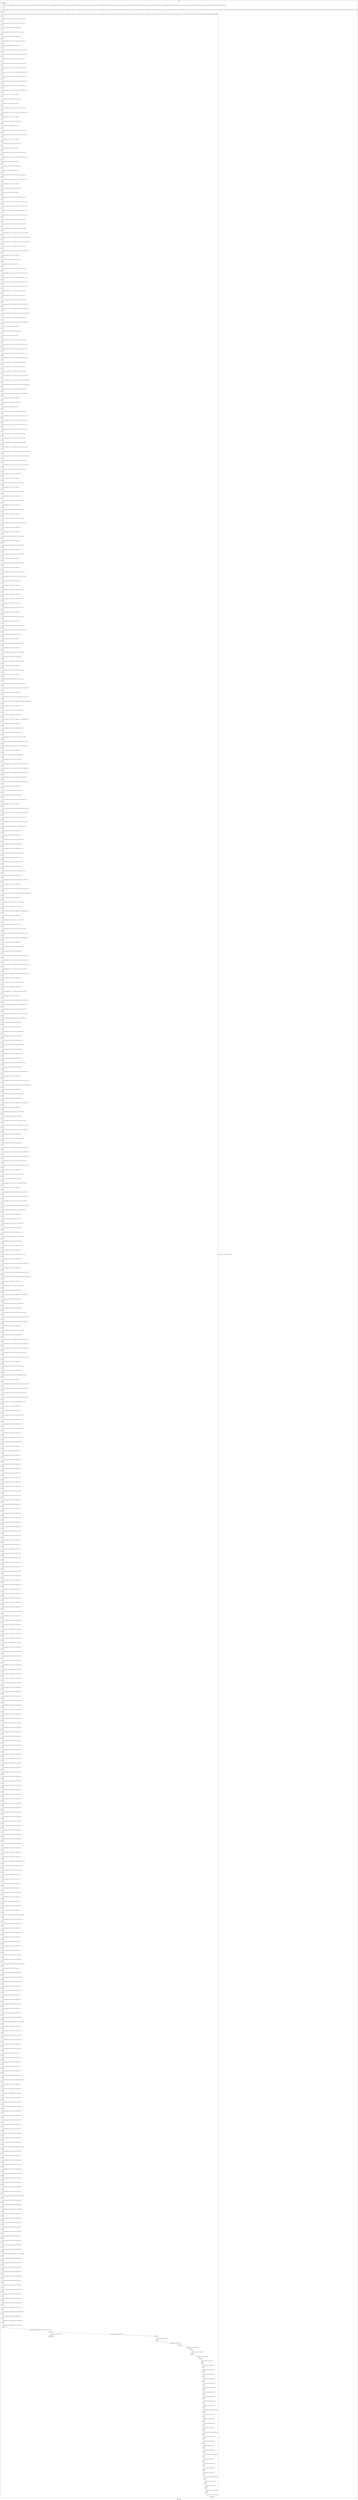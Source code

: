 digraph G {
label="Btor2XCFA";
subgraph cluster_0 {
label="main";
main_init[];
l1[];
l3[];
l4[];
l5[];
l6[];
l7[];
l8[];
l9[];
l10[];
l11[];
l12[];
l13[];
l14[];
l15[];
l16[];
l17[];
l18[];
l19[];
l20[];
l21[];
l22[];
l23[];
l24[];
l25[];
l26[];
l27[];
l28[];
l29[];
l30[];
l31[];
l32[];
l33[];
l34[];
l35[];
l36[];
l37[];
l38[];
l39[];
l40[];
l41[];
l42[];
l43[];
l44[];
l45[];
l46[];
l47[];
l48[];
l49[];
l50[];
l51[];
l52[];
l53[];
l54[];
l55[];
l56[];
l57[];
l58[];
l59[];
l60[];
l61[];
l62[];
l63[];
l64[];
l65[];
l66[];
l67[];
l68[];
l69[];
l70[];
l71[];
l72[];
l73[];
l74[];
l75[];
l76[];
l77[];
l78[];
l79[];
l80[];
l81[];
l82[];
l83[];
l84[];
l85[];
l86[];
l87[];
l88[];
l89[];
l90[];
l91[];
l92[];
l93[];
l94[];
l95[];
l96[];
l97[];
l98[];
l99[];
l100[];
l101[];
l102[];
l103[];
l104[];
l105[];
l106[];
l107[];
l108[];
l109[];
l110[];
l111[];
l112[];
l113[];
l114[];
l115[];
l116[];
l117[];
l118[];
l119[];
l120[];
l121[];
l122[];
l123[];
l124[];
l125[];
l126[];
l127[];
l128[];
l129[];
l130[];
l131[];
l132[];
l133[];
l134[];
l135[];
l136[];
l137[];
l138[];
l139[];
l140[];
l141[];
l142[];
l143[];
l144[];
l145[];
l146[];
l147[];
l148[];
l149[];
l150[];
l151[];
l152[];
l153[];
l154[];
l155[];
l156[];
l157[];
l158[];
l159[];
l160[];
l161[];
l162[];
l163[];
l164[];
l165[];
l166[];
l167[];
l168[];
l169[];
l170[];
l171[];
l172[];
l173[];
l174[];
l175[];
l176[];
l177[];
l178[];
l179[];
l180[];
l181[];
l182[];
l183[];
l184[];
l185[];
l186[];
l187[];
l188[];
l189[];
l190[];
l191[];
l192[];
l193[];
l194[];
l195[];
l196[];
l197[];
l198[];
l199[];
l200[];
l201[];
l202[];
l203[];
l204[];
l205[];
l206[];
l207[];
l208[];
l209[];
l210[];
l211[];
l212[];
l213[];
l214[];
l215[];
l216[];
l217[];
l218[];
l219[];
l220[];
l221[];
l222[];
l223[];
l224[];
l225[];
l226[];
l227[];
l228[];
l229[];
l230[];
l231[];
l232[];
l233[];
l234[];
l235[];
l236[];
l237[];
l238[];
l239[];
l240[];
l241[];
l242[];
l243[];
l244[];
l245[];
l246[];
l247[];
l248[];
l249[];
l250[];
l251[];
l252[];
l253[];
l254[];
l255[];
l256[];
l257[];
l258[];
l259[];
l260[];
l261[];
l262[];
l263[];
l264[];
l265[];
l266[];
l267[];
l268[];
l269[];
l270[];
l271[];
l272[];
l273[];
l274[];
l275[];
l276[];
l277[];
l278[];
l279[];
l280[];
l281[];
l282[];
l283[];
l284[];
l285[];
l286[];
l287[];
l288[];
l289[];
l290[];
l291[];
l292[];
l293[];
l294[];
l295[];
l296[];
l297[];
l298[];
l299[];
l300[];
l301[];
l302[];
l303[];
l304[];
l305[];
l306[];
l307[];
l308[];
l309[];
l310[];
l311[];
l312[];
l313[];
l314[];
l315[];
l316[];
l317[];
l318[];
l319[];
l320[];
l321[];
l322[];
l323[];
l324[];
l325[];
l326[];
l327[];
l328[];
l329[];
l330[];
l331[];
l332[];
l333[];
l334[];
l335[];
l336[];
l337[];
l338[];
l339[];
l340[];
l341[];
l342[];
l343[];
l344[];
l345[];
l346[];
l347[];
l348[];
l349[];
l350[];
l351[];
l352[];
l353[];
l354[];
l355[];
l356[];
l357[];
l358[];
l359[];
l360[];
l361[];
l362[];
l363[];
l364[];
l365[];
l366[];
l367[];
l368[];
l369[];
l370[];
l371[];
l372[];
l373[];
l374[];
l375[];
l376[];
l377[];
l378[];
l379[];
l380[];
l381[];
l382[];
l383[];
l384[];
l385[];
l386[];
l387[];
l388[];
l389[];
l390[];
l391[];
l392[];
l393[];
l394[];
l395[];
l396[];
l397[];
l398[];
l399[];
l400[];
l401[];
l402[];
l403[];
l404[];
l405[];
l406[];
l407[];
l408[];
l409[];
l410[];
l411[];
l412[];
l413[];
l414[];
l415[];
l416[];
l417[];
l418[];
l419[];
l420[];
l421[];
l422[];
l423[];
l424[];
l425[];
l426[];
l427[];
l428[];
l429[];
l430[];
l431[];
l432[];
l433[];
l434[];
l435[];
l436[];
l437[];
l438[];
l439[];
l440[];
l441[];
l442[];
l443[];
l444[];
l445[];
l446[];
l447[];
l448[];
l449[];
l450[];
l451[];
l452[];
l453[];
l454[];
l455[];
l456[];
l457[];
l458[];
l459[];
l460[];
l461[];
l462[];
l463[];
l464[];
l465[];
l466[];
l467[];
l468[];
l469[];
l470[];
l471[];
l472[];
l473[];
l474[];
l475[];
l476[];
l477[];
l478[];
l479[];
l480[];
l481[];
l482[];
l483[];
l484[];
l485[];
l486[];
l487[];
l488[];
l489[];
l490[];
l491[];
l492[];
l493[];
l494[];
l495[];
l496[];
l497[];
l498[];
l499[];
l500[];
l501[];
l502[];
l503[];
l504[];
l505[];
l506[];
l507[];
l508[];
l509[];
l510[];
l511[];
l512[];
l513[];
l514[];
l515[];
l516[];
l517[];
l518[];
l519[];
l520[];
l521[];
l522[];
l523[];
main_error[];
l524[];
l525[];
l526[];
l527[];
l528[];
l529[];
l530[];
l531[];
l532[];
l533[];
l534[];
l535[];
l536[];
l537[];
l538[];
l539[];
l540[];
l541[];
l542[];
l543[];
l544[];
l545[];
l546[];
l547[];
l548[];
l549[];
l550[];
l551[];
l552[];
l553[];
l554[];
l555[];
l556[];
l557[];
l558[];
l559[];
l560[];
main_init -> l1 [label="[(assign const_5 #b00000000),(assign const_38 #b0),(assign const_81 #b00000000000000000000000000000001),(assign const_82 #b00000000000000000000000000000000),(assign const_94 #b00000000),(assign const_96 #b00000001),(assign const_116 #b000000000000000000000000),(assign const_158 #b00000010),(assign const_306 #b00000000000000000000000000000100),(assign const_318 #b00000100),(assign const_320 #b00000000000000000000000000000111),(assign const_425 #b00000000000000000000000000000010),(assign const_469 #b00000000000000000000000000000011)] "];
l3 -> l4 [label="[(havoc input_93),(havoc input_95),(havoc input_100),(havoc input_101),(havoc input_105),(havoc input_106),(havoc input_110),(havoc input_111),(havoc input_115),(havoc input_123),(havoc input_130),(havoc input_137),(havoc input_144),(havoc input_148),(havoc input_149),(havoc input_166),(havoc input_170),(havoc input_171),(havoc input_187),(havoc input_191),(havoc input_192),(havoc input_208),(havoc input_212),(havoc input_213),(havoc input_236),(havoc input_239),(havoc input_255),(havoc input_258),(havoc input_274),(havoc input_277),(havoc input_293),(havoc input_296)] "];
l4 -> l5 [label="[(assign ternary_83 (ite (= state_47 #b1) const_81 const_82))] "];
l5 -> l6 [label="[(assign ternary_84 (ite (= state_57 #b1) const_81 const_82))] "];
l6 -> l7 [label="[(assign binary_85 (bvadd ternary_83 ternary_84))] "];
l7 -> l8 [label="[(assign ternary_86 (ite (= state_67 #b1) const_81 const_82))] "];
l8 -> l9 [label="[(assign binary_87 (bvadd binary_85 ternary_86))] "];
l9 -> l10 [label="[(assign ternary_88 (ite (= state_77 #b1) const_81 const_82))] "];
l10 -> l11 [label="[(assign binary_89 (bvadd binary_87 ternary_88))] "];
l11 -> l12 [label="[(assign comparison_90 (ite (bvule binary_89 const_81) #b1 #b0))] "];
l12 -> l13 [label="[(assign binary_91 (bvand (bvnot state_79) (bvnot comparison_90)))] "];
l13 -> l14 [label="[(assign ternary_97 (ite (= input_95 #b1) const_96 state_6))] "];
l14 -> l15 [label="[(assign ternary_98 (ite (= input_93 #b1) const_94 ternary_97))] "];
l15 -> l16 [label="[(assign ternary_102 (ite (= input_101 #b1) const_96 state_8))] "];
l16 -> l17 [label="[(assign ternary_103 (ite (= input_100 #b1) const_94 ternary_102))] "];
l17 -> l18 [label="[(assign ternary_107 (ite (= input_106 #b1) const_96 state_10))] "];
l18 -> l19 [label="[(assign ternary_108 (ite (= input_105 #b1) const_94 ternary_107))] "];
l19 -> l20 [label="[(assign ternary_112 (ite (= input_111 #b1) const_96 state_12))] "];
l20 -> l21 [label="[(assign ternary_113 (ite (= input_110 #b1) const_94 ternary_112))] "];
l21 -> l22 [label="[(assign binary_117 (++ const_116 state_24))] "];
l22 -> l23 [label="[(assign binary_118 (bvadd const_81 binary_117))] "];
l23 -> l24 [label="[(assign slice_119 (extract binary_118 0 8))] "];
l24 -> l25 [label="[(assign ternary_120 (ite (= input_93 #b1) slice_119 state_14))] "];
l25 -> l26 [label="[(assign ternary_121 (ite (= input_115 #b1) const_94 ternary_120))] "];
l26 -> l27 [label="[(assign binary_124 (++ const_116 state_28))] "];
l27 -> l28 [label="[(assign binary_125 (bvadd const_81 binary_124))] "];
l28 -> l29 [label="[(assign slice_126 (extract binary_125 0 8))] "];
l29 -> l30 [label="[(assign ternary_127 (ite (= input_100 #b1) slice_126 state_16))] "];
l30 -> l31 [label="[(assign ternary_128 (ite (= input_123 #b1) const_94 ternary_127))] "];
l31 -> l32 [label="[(assign binary_131 (++ const_116 state_32))] "];
l32 -> l33 [label="[(assign binary_132 (bvadd const_81 binary_131))] "];
l33 -> l34 [label="[(assign slice_133 (extract binary_132 0 8))] "];
l34 -> l35 [label="[(assign ternary_134 (ite (= input_105 #b1) slice_133 state_18))] "];
l35 -> l36 [label="[(assign ternary_135 (ite (= input_130 #b1) const_94 ternary_134))] "];
l36 -> l37 [label="[(assign binary_138 (++ const_116 state_36))] "];
l37 -> l38 [label="[(assign binary_139 (bvadd const_81 binary_138))] "];
l38 -> l39 [label="[(assign slice_140 (extract binary_139 0 8))] "];
l39 -> l40 [label="[(assign ternary_141 (ite (= input_110 #b1) slice_140 state_20))] "];
l40 -> l41 [label="[(assign ternary_142 (ite (= input_137 #b1) const_94 ternary_141))] "];
l41 -> l42 [label="[(assign binary_145 (++ const_116 state_22))] "];
l42 -> l43 [label="[(assign binary_146 (bvadd const_81 binary_145))] "];
l43 -> l44 [label="[(assign slice_147 (extract binary_146 0 8))] "];
l44 -> l45 [label="[(assign ternary_150 (ite (= input_95 #b1) const_94 state_22))] "];
l45 -> l46 [label="[(assign ternary_151 (ite (= input_149 #b1) slice_147 ternary_150))] "];
l46 -> l47 [label="[(assign ternary_152 (ite (= input_148 #b1) slice_147 ternary_151))] "];
l47 -> l48 [label="[(assign ternary_153 (ite (= input_93 #b1) const_94 ternary_152))] "];
l48 -> l49 [label="[(assign ternary_154 (ite (= input_144 #b1) slice_147 ternary_153))] "];
l49 -> l50 [label="[(assign comparison_156 (ite (= const_94 state_22) #b1 #b0))] "];
l50 -> l51 [label="[(assign comparison_157 (ite (= const_96 state_22) #b1 #b0))] "];
l51 -> l52 [label="[(assign comparison_159 (ite (= const_158 state_22) #b1 #b0))] "];
l52 -> l53 [label="[(assign ternary_160 (ite (= comparison_159 #b1) state_18 state_20))] "];
l53 -> l54 [label="[(assign ternary_161 (ite (= comparison_157 #b1) state_16 ternary_160))] "];
l54 -> l55 [label="[(assign ternary_162 (ite (= comparison_156 #b1) state_14 ternary_161))] "];
l55 -> l56 [label="[(assign ternary_163 (ite (= input_95 #b1) const_94 state_24))] "];
l56 -> l57 [label="[(assign ternary_164 (ite (= input_149 #b1) ternary_162 ternary_163))] "];
l57 -> l58 [label="[(assign binary_167 (++ const_116 state_26))] "];
l58 -> l59 [label="[(assign binary_168 (bvadd const_81 binary_167))] "];
l59 -> l60 [label="[(assign slice_169 (extract binary_168 0 8))] "];
l60 -> l61 [label="[(assign ternary_172 (ite (= input_101 #b1) const_94 state_26))] "];
l61 -> l62 [label="[(assign ternary_173 (ite (= input_171 #b1) slice_169 ternary_172))] "];
l62 -> l63 [label="[(assign ternary_174 (ite (= input_170 #b1) slice_169 ternary_173))] "];
l63 -> l64 [label="[(assign ternary_175 (ite (= input_100 #b1) const_94 ternary_174))] "];
l64 -> l65 [label="[(assign ternary_176 (ite (= input_166 #b1) slice_169 ternary_175))] "];
l65 -> l66 [label="[(assign comparison_178 (ite (= const_94 state_26) #b1 #b0))] "];
l66 -> l67 [label="[(assign comparison_179 (ite (= const_96 state_26) #b1 #b0))] "];
l67 -> l68 [label="[(assign comparison_180 (ite (= const_158 state_26) #b1 #b0))] "];
l68 -> l69 [label="[(assign ternary_181 (ite (= comparison_180 #b1) state_18 state_20))] "];
l69 -> l70 [label="[(assign ternary_182 (ite (= comparison_179 #b1) state_16 ternary_181))] "];
l70 -> l71 [label="[(assign ternary_183 (ite (= comparison_178 #b1) state_14 ternary_182))] "];
l71 -> l72 [label="[(assign ternary_184 (ite (= input_101 #b1) const_94 state_28))] "];
l72 -> l73 [label="[(assign ternary_185 (ite (= input_171 #b1) ternary_183 ternary_184))] "];
l73 -> l74 [label="[(assign binary_188 (++ const_116 state_30))] "];
l74 -> l75 [label="[(assign binary_189 (bvadd const_81 binary_188))] "];
l75 -> l76 [label="[(assign slice_190 (extract binary_189 0 8))] "];
l76 -> l77 [label="[(assign ternary_193 (ite (= input_106 #b1) const_94 state_30))] "];
l77 -> l78 [label="[(assign ternary_194 (ite (= input_192 #b1) slice_190 ternary_193))] "];
l78 -> l79 [label="[(assign ternary_195 (ite (= input_191 #b1) slice_190 ternary_194))] "];
l79 -> l80 [label="[(assign ternary_196 (ite (= input_105 #b1) const_94 ternary_195))] "];
l80 -> l81 [label="[(assign ternary_197 (ite (= input_187 #b1) slice_190 ternary_196))] "];
l81 -> l82 [label="[(assign comparison_199 (ite (= const_94 state_30) #b1 #b0))] "];
l82 -> l83 [label="[(assign comparison_200 (ite (= const_96 state_30) #b1 #b0))] "];
l83 -> l84 [label="[(assign comparison_201 (ite (= const_158 state_30) #b1 #b0))] "];
l84 -> l85 [label="[(assign ternary_202 (ite (= comparison_201 #b1) state_18 state_20))] "];
l85 -> l86 [label="[(assign ternary_203 (ite (= comparison_200 #b1) state_16 ternary_202))] "];
l86 -> l87 [label="[(assign ternary_204 (ite (= comparison_199 #b1) state_14 ternary_203))] "];
l87 -> l88 [label="[(assign ternary_205 (ite (= input_106 #b1) const_94 state_32))] "];
l88 -> l89 [label="[(assign ternary_206 (ite (= input_192 #b1) ternary_204 ternary_205))] "];
l89 -> l90 [label="[(assign binary_209 (++ const_116 state_34))] "];
l90 -> l91 [label="[(assign binary_210 (bvadd const_81 binary_209))] "];
l91 -> l92 [label="[(assign slice_211 (extract binary_210 0 8))] "];
l92 -> l93 [label="[(assign ternary_214 (ite (= input_111 #b1) const_94 state_34))] "];
l93 -> l94 [label="[(assign ternary_215 (ite (= input_213 #b1) slice_211 ternary_214))] "];
l94 -> l95 [label="[(assign ternary_216 (ite (= input_212 #b1) slice_211 ternary_215))] "];
l95 -> l96 [label="[(assign ternary_217 (ite (= input_110 #b1) const_94 ternary_216))] "];
l96 -> l97 [label="[(assign ternary_218 (ite (= input_208 #b1) slice_211 ternary_217))] "];
l97 -> l98 [label="[(assign comparison_220 (ite (= const_94 state_34) #b1 #b0))] "];
l98 -> l99 [label="[(assign comparison_221 (ite (= const_96 state_34) #b1 #b0))] "];
l99 -> l100 [label="[(assign comparison_222 (ite (= const_158 state_34) #b1 #b0))] "];
l100 -> l101 [label="[(assign ternary_223 (ite (= comparison_222 #b1) state_18 state_20))] "];
l101 -> l102 [label="[(assign ternary_224 (ite (= comparison_221 #b1) state_16 ternary_223))] "];
l102 -> l103 [label="[(assign ternary_225 (ite (= comparison_220 #b1) state_14 ternary_224))] "];
l103 -> l104 [label="[(assign ternary_226 (ite (= input_111 #b1) const_94 state_36))] "];
l104 -> l105 [label="[(assign ternary_227 (ite (= input_213 #b1) ternary_225 ternary_226))] "];
l105 -> l106 [label="[(assign binary_229 (bvand (bvnot state_39) (bvnot input_95)))] "];
l106 -> l107 [label="[(assign binary_230 (bvor binary_229 input_115))] "];
l107 -> l108 [label="[(assign binary_232 (bvor state_41 input_95))] "];
l108 -> l109 [label="[(assign binary_233 (bvand binary_232 (bvnot input_93)))] "];
l109 -> l110 [label="[(assign binary_235 (bvor state_43 input_93))] "];
l110 -> l111 [label="[(assign binary_237 (bvand binary_235 (bvnot input_236)))] "];
l111 -> l112 [label="[(assign binary_238 (bvor binary_237 input_144))] "];
l112 -> l113 [label="[(assign binary_240 (bvand binary_238 (bvnot input_239)))] "];
l113 -> l114 [label="[(assign binary_242 (bvor state_45 input_236))] "];
l114 -> l115 [label="[(assign binary_243 (bvand binary_242 (bvnot input_144)))] "];
l115 -> l116 [label="[(assign binary_245 (bvor state_47 input_239))] "];
l116 -> l117 [label="[(assign binary_246 (bvand binary_245 (bvnot input_115)))] "];
l117 -> l118 [label="[(assign binary_248 (bvand (bvnot state_49) (bvnot input_101)))] "];
l118 -> l119 [label="[(assign binary_249 (bvor binary_248 input_123))] "];
l119 -> l120 [label="[(assign binary_251 (bvor state_51 input_101))] "];
l120 -> l121 [label="[(assign binary_252 (bvand binary_251 (bvnot input_100)))] "];
l121 -> l122 [label="[(assign binary_254 (bvor state_53 input_100))] "];
l122 -> l123 [label="[(assign binary_256 (bvand binary_254 (bvnot input_255)))] "];
l123 -> l124 [label="[(assign binary_257 (bvor binary_256 input_166))] "];
l124 -> l125 [label="[(assign binary_259 (bvand binary_257 (bvnot input_258)))] "];
l125 -> l126 [label="[(assign binary_261 (bvor state_55 input_255))] "];
l126 -> l127 [label="[(assign binary_262 (bvand binary_261 (bvnot input_166)))] "];
l127 -> l128 [label="[(assign binary_264 (bvor state_57 input_258))] "];
l128 -> l129 [label="[(assign binary_265 (bvand binary_264 (bvnot input_123)))] "];
l129 -> l130 [label="[(assign binary_267 (bvand (bvnot state_59) (bvnot input_106)))] "];
l130 -> l131 [label="[(assign binary_268 (bvor binary_267 input_130))] "];
l131 -> l132 [label="[(assign binary_270 (bvor state_61 input_106))] "];
l132 -> l133 [label="[(assign binary_271 (bvand binary_270 (bvnot input_105)))] "];
l133 -> l134 [label="[(assign binary_273 (bvor state_63 input_105))] "];
l134 -> l135 [label="[(assign binary_275 (bvand binary_273 (bvnot input_274)))] "];
l135 -> l136 [label="[(assign binary_276 (bvor binary_275 input_187))] "];
l136 -> l137 [label="[(assign binary_278 (bvand binary_276 (bvnot input_277)))] "];
l137 -> l138 [label="[(assign binary_280 (bvor state_65 input_274))] "];
l138 -> l139 [label="[(assign binary_281 (bvand binary_280 (bvnot input_187)))] "];
l139 -> l140 [label="[(assign binary_283 (bvor state_67 input_277))] "];
l140 -> l141 [label="[(assign binary_284 (bvand binary_283 (bvnot input_130)))] "];
l141 -> l142 [label="[(assign binary_286 (bvand (bvnot state_69) (bvnot input_111)))] "];
l142 -> l143 [label="[(assign binary_287 (bvor binary_286 input_137))] "];
l143 -> l144 [label="[(assign binary_289 (bvor state_71 input_111))] "];
l144 -> l145 [label="[(assign binary_290 (bvand binary_289 (bvnot input_110)))] "];
l145 -> l146 [label="[(assign binary_292 (bvor state_73 input_110))] "];
l146 -> l147 [label="[(assign binary_294 (bvand binary_292 (bvnot input_293)))] "];
l147 -> l148 [label="[(assign binary_295 (bvor binary_294 input_208))] "];
l148 -> l149 [label="[(assign binary_297 (bvand binary_295 (bvnot input_296)))] "];
l149 -> l150 [label="[(assign binary_299 (bvor state_75 input_293))] "];
l150 -> l151 [label="[(assign binary_300 (bvand binary_299 (bvnot input_208)))] "];
l151 -> l152 [label="[(assign binary_302 (bvor state_77 input_296))] "];
l152 -> l153 [label="[(assign binary_303 (bvand binary_302 (bvnot input_137)))] "];
l153 -> l154 [label="[(assign binary_305 (bvor (bvnot state_39) (bvnot input_95)))] "];
l154 -> l155 [label="[(assign comparison_307 (ite (bvule const_306 binary_145) #b1 #b0))] "];
l155 -> l156 [label="[(assign binary_308 (++ const_116 ternary_162))] "];
l156 -> l157 [label="[(assign comparison_309 (ite (bvule binary_308 binary_117) #b1 #b0))] "];
l157 -> l158 [label="[(assign binary_310 (bvand (bvnot comparison_307) (bvnot comparison_309)))] "];
l158 -> l159 [label="[(assign binary_311 (bvand state_41 binary_310))] "];
l159 -> l160 [label="[(assign binary_312 (bvor (bvnot input_149) binary_311))] "];
l160 -> l161 [label="[(assign binary_313 (bvand binary_305 binary_312))] "];
l161 -> l162 [label="[(assign binary_314 (bvand (bvnot comparison_307) comparison_309))] "];
l162 -> l163 [label="[(assign binary_315 (bvand state_41 binary_314))] "];
l163 -> l164 [label="[(assign binary_316 (bvor (bvnot input_148) binary_315))] "];
l164 -> l165 [label="[(assign binary_317 (bvand binary_313 binary_316))] "];
l165 -> l166 [label="[(assign comparison_319 (ite (= const_318 state_22) #b1 #b0))] "];
l166 -> l167 [label="[(assign comparison_321 (ite (bvule const_320 binary_117) #b1 #b0))] "];
l167 -> l168 [label="[(assign binary_322 (bvand comparison_319 (bvnot comparison_321)))] "];
l168 -> l169 [label="[(assign binary_323 (bvand state_41 binary_322))] "];
l169 -> l170 [label="[(assign binary_324 (bvor (bvnot input_93) binary_323))] "];
l170 -> l171 [label="[(assign binary_325 (bvand binary_317 binary_324))] "];
l171 -> l172 [label="[(assign ternary_326 (ite (= comparison_159 #b1) state_10 state_12))] "];
l172 -> l173 [label="[(assign ternary_327 (ite (= comparison_157 #b1) state_8 ternary_326))] "];
l173 -> l174 [label="[(assign ternary_328 (ite (= comparison_156 #b1) state_6 ternary_327))] "];
l174 -> l175 [label="[(assign comparison_329 (ite (= const_94 ternary_328) #b1 #b0))] "];
l175 -> l176 [label="[(assign binary_330 (bvand (bvnot comparison_307) comparison_329))] "];
l176 -> l177 [label="[(assign binary_331 (bvand state_43 binary_330))] "];
l177 -> l178 [label="[(assign binary_332 (bvor (bvnot input_236) binary_331))] "];
l178 -> l179 [label="[(assign binary_333 (bvand binary_325 binary_332))] "];
l179 -> l180 [label="[(assign comparison_334 (ite (= const_94 ternary_162) #b1 #b0))] "];
l180 -> l181 [label="[(assign binary_335 (++ const_116 state_14))] "];
l181 -> l182 [label="[(assign comparison_336 (ite (bvule binary_308 binary_335) #b1 #b0))] "];
l182 -> l183 [label="[(assign binary_337 (bvor comparison_334 (bvnot comparison_336)))] "];
l183 -> l184 [label="[(assign comparison_338 (ite (= ternary_162 state_14) #b1 #b0))] "];
l184 -> l185 [label="[(assign comparison_339 (ite (bvule const_82 binary_145) #b1 #b0))] "];
l185 -> l186 [label="[(assign binary_340 (bvand comparison_338 comparison_339))] "];
l186 -> l187 [label="[(assign binary_341 (bvor binary_337 binary_340))] "];
l187 -> l188 [label="[(assign binary_342 (bvand state_45 binary_341))] "];
l188 -> l189 [label="[(assign binary_343 (bvor (bvnot input_144) binary_342))] "];
l189 -> l190 [label="[(assign binary_344 (bvand binary_333 binary_343))] "];
l190 -> l191 [label="[(assign binary_345 (bvand state_43 comparison_319))] "];
l191 -> l192 [label="[(assign binary_346 (bvor (bvnot input_239) binary_345))] "];
l192 -> l193 [label="[(assign binary_347 (bvand binary_344 binary_346))] "];
l193 -> l194 [label="[(assign binary_348 (bvor state_47 (bvnot input_115)))] "];
l194 -> l195 [label="[(assign binary_349 (bvand binary_347 binary_348))] "];
l195 -> l196 [label="[(assign binary_350 (bvor (bvnot state_49) (bvnot input_101)))] "];
l196 -> l197 [label="[(assign binary_351 (bvand binary_349 binary_350))] "];
l197 -> l198 [label="[(assign comparison_352 (ite (bvule const_306 binary_167) #b1 #b0))] "];
l198 -> l199 [label="[(assign binary_353 (++ const_116 ternary_183))] "];
l199 -> l200 [label="[(assign comparison_354 (ite (bvule binary_353 binary_124) #b1 #b0))] "];
l200 -> l201 [label="[(assign binary_355 (bvand (bvnot comparison_352) (bvnot comparison_354)))] "];
l201 -> l202 [label="[(assign binary_356 (bvand state_51 binary_355))] "];
l202 -> l203 [label="[(assign binary_357 (bvor (bvnot input_171) binary_356))] "];
l203 -> l204 [label="[(assign binary_358 (bvand binary_351 binary_357))] "];
l204 -> l205 [label="[(assign binary_359 (bvand (bvnot comparison_352) comparison_354))] "];
l205 -> l206 [label="[(assign binary_360 (bvand state_51 binary_359))] "];
l206 -> l207 [label="[(assign binary_361 (bvor (bvnot input_170) binary_360))] "];
l207 -> l208 [label="[(assign binary_362 (bvand binary_358 binary_361))] "];
l208 -> l209 [label="[(assign comparison_363 (ite (= const_318 state_26) #b1 #b0))] "];
l209 -> l210 [label="[(assign comparison_364 (ite (bvule const_320 binary_124) #b1 #b0))] "];
l210 -> l211 [label="[(assign binary_365 (bvand comparison_363 (bvnot comparison_364)))] "];
l211 -> l212 [label="[(assign binary_366 (bvand state_51 binary_365))] "];
l212 -> l213 [label="[(assign binary_367 (bvor (bvnot input_100) binary_366))] "];
l213 -> l214 [label="[(assign binary_368 (bvand binary_362 binary_367))] "];
l214 -> l215 [label="[(assign ternary_369 (ite (= comparison_180 #b1) state_10 state_12))] "];
l215 -> l216 [label="[(assign ternary_370 (ite (= comparison_179 #b1) state_8 ternary_369))] "];
l216 -> l217 [label="[(assign ternary_371 (ite (= comparison_178 #b1) state_6 ternary_370))] "];
l217 -> l218 [label="[(assign comparison_372 (ite (= const_94 ternary_371) #b1 #b0))] "];
l218 -> l219 [label="[(assign binary_373 (bvand (bvnot comparison_352) comparison_372))] "];
l219 -> l220 [label="[(assign binary_374 (bvand state_53 binary_373))] "];
l220 -> l221 [label="[(assign binary_375 (bvor (bvnot input_255) binary_374))] "];
l221 -> l222 [label="[(assign binary_376 (bvand binary_368 binary_375))] "];
l222 -> l223 [label="[(assign comparison_377 (ite (= const_94 ternary_183) #b1 #b0))] "];
l223 -> l224 [label="[(assign binary_378 (++ const_116 state_16))] "];
l224 -> l225 [label="[(assign comparison_379 (ite (bvule binary_353 binary_378) #b1 #b0))] "];
l225 -> l226 [label="[(assign binary_380 (bvor comparison_377 (bvnot comparison_379)))] "];
l226 -> l227 [label="[(assign comparison_381 (ite (= ternary_183 state_16) #b1 #b0))] "];
l227 -> l228 [label="[(assign comparison_382 (ite (bvule const_81 binary_167) #b1 #b0))] "];
l228 -> l229 [label="[(assign binary_383 (bvand comparison_381 comparison_382))] "];
l229 -> l230 [label="[(assign binary_384 (bvor binary_380 binary_383))] "];
l230 -> l231 [label="[(assign binary_385 (bvand state_55 binary_384))] "];
l231 -> l232 [label="[(assign binary_386 (bvor (bvnot input_166) binary_385))] "];
l232 -> l233 [label="[(assign binary_387 (bvand binary_376 binary_386))] "];
l233 -> l234 [label="[(assign binary_388 (bvand state_53 comparison_363))] "];
l234 -> l235 [label="[(assign binary_389 (bvor (bvnot input_258) binary_388))] "];
l235 -> l236 [label="[(assign binary_390 (bvand binary_387 binary_389))] "];
l236 -> l237 [label="[(assign binary_391 (bvor state_57 (bvnot input_123)))] "];
l237 -> l238 [label="[(assign binary_392 (bvand binary_390 binary_391))] "];
l238 -> l239 [label="[(assign binary_393 (bvor (bvnot state_59) (bvnot input_106)))] "];
l239 -> l240 [label="[(assign binary_394 (bvand binary_392 binary_393))] "];
l240 -> l241 [label="[(assign comparison_395 (ite (bvule const_306 binary_188) #b1 #b0))] "];
l241 -> l242 [label="[(assign binary_396 (++ const_116 ternary_204))] "];
l242 -> l243 [label="[(assign comparison_397 (ite (bvule binary_396 binary_131) #b1 #b0))] "];
l243 -> l244 [label="[(assign binary_398 (bvand (bvnot comparison_395) (bvnot comparison_397)))] "];
l244 -> l245 [label="[(assign binary_399 (bvand state_61 binary_398))] "];
l245 -> l246 [label="[(assign binary_400 (bvor (bvnot input_192) binary_399))] "];
l246 -> l247 [label="[(assign binary_401 (bvand binary_394 binary_400))] "];
l247 -> l248 [label="[(assign binary_402 (bvand (bvnot comparison_395) comparison_397))] "];
l248 -> l249 [label="[(assign binary_403 (bvand state_61 binary_402))] "];
l249 -> l250 [label="[(assign binary_404 (bvor (bvnot input_191) binary_403))] "];
l250 -> l251 [label="[(assign binary_405 (bvand binary_401 binary_404))] "];
l251 -> l252 [label="[(assign comparison_406 (ite (= const_318 state_30) #b1 #b0))] "];
l252 -> l253 [label="[(assign comparison_407 (ite (bvule const_320 binary_131) #b1 #b0))] "];
l253 -> l254 [label="[(assign binary_408 (bvand comparison_406 (bvnot comparison_407)))] "];
l254 -> l255 [label="[(assign binary_409 (bvand state_61 binary_408))] "];
l255 -> l256 [label="[(assign binary_410 (bvor (bvnot input_105) binary_409))] "];
l256 -> l257 [label="[(assign binary_411 (bvand binary_405 binary_410))] "];
l257 -> l258 [label="[(assign ternary_412 (ite (= comparison_201 #b1) state_10 state_12))] "];
l258 -> l259 [label="[(assign ternary_413 (ite (= comparison_200 #b1) state_8 ternary_412))] "];
l259 -> l260 [label="[(assign ternary_414 (ite (= comparison_199 #b1) state_6 ternary_413))] "];
l260 -> l261 [label="[(assign comparison_415 (ite (= const_94 ternary_414) #b1 #b0))] "];
l261 -> l262 [label="[(assign binary_416 (bvand (bvnot comparison_395) comparison_415))] "];
l262 -> l263 [label="[(assign binary_417 (bvand state_63 binary_416))] "];
l263 -> l264 [label="[(assign binary_418 (bvor (bvnot input_274) binary_417))] "];
l264 -> l265 [label="[(assign binary_419 (bvand binary_411 binary_418))] "];
l265 -> l266 [label="[(assign comparison_420 (ite (= const_94 ternary_204) #b1 #b0))] "];
l266 -> l267 [label="[(assign binary_421 (++ const_116 state_18))] "];
l267 -> l268 [label="[(assign comparison_422 (ite (bvule binary_396 binary_421) #b1 #b0))] "];
l268 -> l269 [label="[(assign binary_423 (bvor comparison_420 (bvnot comparison_422)))] "];
l269 -> l270 [label="[(assign comparison_424 (ite (= ternary_204 state_18) #b1 #b0))] "];
l270 -> l271 [label="[(assign comparison_426 (ite (bvule const_425 binary_188) #b1 #b0))] "];
l271 -> l272 [label="[(assign binary_427 (bvand comparison_424 comparison_426))] "];
l272 -> l273 [label="[(assign binary_428 (bvor binary_423 binary_427))] "];
l273 -> l274 [label="[(assign binary_429 (bvand state_65 binary_428))] "];
l274 -> l275 [label="[(assign binary_430 (bvor (bvnot input_187) binary_429))] "];
l275 -> l276 [label="[(assign binary_431 (bvand binary_419 binary_430))] "];
l276 -> l277 [label="[(assign binary_432 (bvand state_63 comparison_406))] "];
l277 -> l278 [label="[(assign binary_433 (bvor (bvnot input_277) binary_432))] "];
l278 -> l279 [label="[(assign binary_434 (bvand binary_431 binary_433))] "];
l279 -> l280 [label="[(assign binary_435 (bvor state_67 (bvnot input_130)))] "];
l280 -> l281 [label="[(assign binary_436 (bvand binary_434 binary_435))] "];
l281 -> l282 [label="[(assign binary_437 (bvor (bvnot state_69) (bvnot input_111)))] "];
l282 -> l283 [label="[(assign binary_438 (bvand binary_436 binary_437))] "];
l283 -> l284 [label="[(assign comparison_439 (ite (bvule const_306 binary_209) #b1 #b0))] "];
l284 -> l285 [label="[(assign binary_440 (++ const_116 ternary_225))] "];
l285 -> l286 [label="[(assign comparison_441 (ite (bvule binary_440 binary_138) #b1 #b0))] "];
l286 -> l287 [label="[(assign binary_442 (bvand (bvnot comparison_439) (bvnot comparison_441)))] "];
l287 -> l288 [label="[(assign binary_443 (bvand state_71 binary_442))] "];
l288 -> l289 [label="[(assign binary_444 (bvor (bvnot input_213) binary_443))] "];
l289 -> l290 [label="[(assign binary_445 (bvand binary_438 binary_444))] "];
l290 -> l291 [label="[(assign binary_446 (bvand (bvnot comparison_439) comparison_441))] "];
l291 -> l292 [label="[(assign binary_447 (bvand state_71 binary_446))] "];
l292 -> l293 [label="[(assign binary_448 (bvor (bvnot input_212) binary_447))] "];
l293 -> l294 [label="[(assign binary_449 (bvand binary_445 binary_448))] "];
l294 -> l295 [label="[(assign comparison_450 (ite (= const_318 state_34) #b1 #b0))] "];
l295 -> l296 [label="[(assign comparison_451 (ite (bvule const_320 binary_138) #b1 #b0))] "];
l296 -> l297 [label="[(assign binary_452 (bvand comparison_450 (bvnot comparison_451)))] "];
l297 -> l298 [label="[(assign binary_453 (bvand state_71 binary_452))] "];
l298 -> l299 [label="[(assign binary_454 (bvor (bvnot input_110) binary_453))] "];
l299 -> l300 [label="[(assign binary_455 (bvand binary_449 binary_454))] "];
l300 -> l301 [label="[(assign ternary_456 (ite (= comparison_222 #b1) state_10 state_12))] "];
l301 -> l302 [label="[(assign ternary_457 (ite (= comparison_221 #b1) state_8 ternary_456))] "];
l302 -> l303 [label="[(assign ternary_458 (ite (= comparison_220 #b1) state_6 ternary_457))] "];
l303 -> l304 [label="[(assign comparison_459 (ite (= const_94 ternary_458) #b1 #b0))] "];
l304 -> l305 [label="[(assign binary_460 (bvand (bvnot comparison_439) comparison_459))] "];
l305 -> l306 [label="[(assign binary_461 (bvand state_73 binary_460))] "];
l306 -> l307 [label="[(assign binary_462 (bvor (bvnot input_293) binary_461))] "];
l307 -> l308 [label="[(assign binary_463 (bvand binary_455 binary_462))] "];
l308 -> l309 [label="[(assign comparison_464 (ite (= const_94 ternary_225) #b1 #b0))] "];
l309 -> l310 [label="[(assign binary_465 (++ const_116 state_20))] "];
l310 -> l311 [label="[(assign comparison_466 (ite (bvule binary_440 binary_465) #b1 #b0))] "];
l311 -> l312 [label="[(assign binary_467 (bvor comparison_464 (bvnot comparison_466)))] "];
l312 -> l313 [label="[(assign comparison_468 (ite (= ternary_225 state_20) #b1 #b0))] "];
l313 -> l314 [label="[(assign comparison_470 (ite (bvule const_469 binary_209) #b1 #b0))] "];
l314 -> l315 [label="[(assign binary_471 (bvand comparison_468 comparison_470))] "];
l315 -> l316 [label="[(assign binary_472 (bvor binary_467 binary_471))] "];
l316 -> l317 [label="[(assign binary_473 (bvand state_75 binary_472))] "];
l317 -> l318 [label="[(assign binary_474 (bvor (bvnot input_208) binary_473))] "];
l318 -> l319 [label="[(assign binary_475 (bvand binary_463 binary_474))] "];
l319 -> l320 [label="[(assign binary_476 (bvand state_73 comparison_450))] "];
l320 -> l321 [label="[(assign binary_477 (bvor (bvnot input_296) binary_476))] "];
l321 -> l322 [label="[(assign binary_478 (bvand binary_475 binary_477))] "];
l322 -> l323 [label="[(assign binary_479 (bvor state_77 (bvnot input_137)))] "];
l323 -> l324 [label="[(assign binary_480 (bvand binary_478 binary_479))] "];
l324 -> l325 [label="[(assign binary_481 (bvor input_95 input_149))] "];
l325 -> l326 [label="[(assign binary_482 (bvor input_148 binary_481))] "];
l326 -> l327 [label="[(assign binary_483 (bvor input_93 binary_482))] "];
l327 -> l328 [label="[(assign binary_484 (bvor input_236 binary_483))] "];
l328 -> l329 [label="[(assign binary_485 (bvor input_144 binary_484))] "];
l329 -> l330 [label="[(assign binary_486 (bvor input_239 binary_485))] "];
l330 -> l331 [label="[(assign binary_487 (bvor input_115 binary_486))] "];
l331 -> l332 [label="[(assign binary_488 (bvor input_101 binary_487))] "];
l332 -> l333 [label="[(assign binary_489 (bvor input_171 binary_488))] "];
l333 -> l334 [label="[(assign binary_490 (bvor input_170 binary_489))] "];
l334 -> l335 [label="[(assign binary_491 (bvor input_100 binary_490))] "];
l335 -> l336 [label="[(assign binary_492 (bvor input_255 binary_491))] "];
l336 -> l337 [label="[(assign binary_493 (bvor input_166 binary_492))] "];
l337 -> l338 [label="[(assign binary_494 (bvor input_258 binary_493))] "];
l338 -> l339 [label="[(assign binary_495 (bvor input_123 binary_494))] "];
l339 -> l340 [label="[(assign binary_496 (bvor input_106 binary_495))] "];
l340 -> l341 [label="[(assign binary_497 (bvor input_192 binary_496))] "];
l341 -> l342 [label="[(assign binary_498 (bvor input_191 binary_497))] "];
l342 -> l343 [label="[(assign binary_499 (bvor input_105 binary_498))] "];
l343 -> l344 [label="[(assign binary_500 (bvor input_274 binary_499))] "];
l344 -> l345 [label="[(assign binary_501 (bvor input_187 binary_500))] "];
l345 -> l346 [label="[(assign binary_502 (bvor input_277 binary_501))] "];
l346 -> l347 [label="[(assign binary_503 (bvor input_130 binary_502))] "];
l347 -> l348 [label="[(assign binary_504 (bvor input_111 binary_503))] "];
l348 -> l349 [label="[(assign binary_505 (bvor input_213 binary_504))] "];
l349 -> l350 [label="[(assign binary_506 (bvor input_212 binary_505))] "];
l350 -> l351 [label="[(assign binary_507 (bvor input_110 binary_506))] "];
l351 -> l352 [label="[(assign binary_508 (bvor input_293 binary_507))] "];
l352 -> l353 [label="[(assign binary_509 (bvor input_208 binary_508))] "];
l353 -> l354 [label="[(assign binary_510 (bvor input_296 binary_509))] "];
l354 -> l355 [label="[(assign binary_511 (bvor input_137 binary_510))] "];
l355 -> l356 [label="[(assign binary_512 (bvand binary_480 binary_511))] "];
l356 -> l357 [label="[(assign binary_513 (bvand input_95 input_149))] "];
l357 -> l358 [label="[(assign binary_514 (bvand input_148 binary_481))] "];
l358 -> l359 [label="[(assign binary_515 (bvor binary_513 binary_514))] "];
l359 -> l360 [label="[(assign binary_516 (bvand input_93 binary_482))] "];
l360 -> l361 [label="[(assign binary_517 (bvor binary_515 binary_516))] "];
l361 -> l362 [label="[(assign binary_518 (bvand input_236 binary_483))] "];
l362 -> l363 [label="[(assign binary_519 (bvor binary_517 binary_518))] "];
l363 -> l364 [label="[(assign binary_520 (bvand input_144 binary_484))] "];
l364 -> l365 [label="[(assign binary_521 (bvor binary_519 binary_520))] "];
l365 -> l366 [label="[(assign binary_522 (bvand input_239 binary_485))] "];
l366 -> l367 [label="[(assign binary_523 (bvor binary_521 binary_522))] "];
l367 -> l368 [label="[(assign binary_524 (bvand input_115 binary_486))] "];
l368 -> l369 [label="[(assign binary_525 (bvor binary_523 binary_524))] "];
l369 -> l370 [label="[(assign binary_526 (bvand input_101 binary_487))] "];
l370 -> l371 [label="[(assign binary_527 (bvor binary_525 binary_526))] "];
l371 -> l372 [label="[(assign binary_528 (bvand input_171 binary_488))] "];
l372 -> l373 [label="[(assign binary_529 (bvor binary_527 binary_528))] "];
l373 -> l374 [label="[(assign binary_530 (bvand input_170 binary_489))] "];
l374 -> l375 [label="[(assign binary_531 (bvor binary_529 binary_530))] "];
l375 -> l376 [label="[(assign binary_532 (bvand input_100 binary_490))] "];
l376 -> l377 [label="[(assign binary_533 (bvor binary_531 binary_532))] "];
l377 -> l378 [label="[(assign binary_534 (bvand input_255 binary_491))] "];
l378 -> l379 [label="[(assign binary_535 (bvor binary_533 binary_534))] "];
l379 -> l380 [label="[(assign binary_536 (bvand input_166 binary_492))] "];
l380 -> l381 [label="[(assign binary_537 (bvor binary_535 binary_536))] "];
l381 -> l382 [label="[(assign binary_538 (bvand input_258 binary_493))] "];
l382 -> l383 [label="[(assign binary_539 (bvor binary_537 binary_538))] "];
l383 -> l384 [label="[(assign binary_540 (bvand input_123 binary_494))] "];
l384 -> l385 [label="[(assign binary_541 (bvor binary_539 binary_540))] "];
l385 -> l386 [label="[(assign binary_542 (bvand input_106 binary_495))] "];
l386 -> l387 [label="[(assign binary_543 (bvor binary_541 binary_542))] "];
l387 -> l388 [label="[(assign binary_544 (bvand input_192 binary_496))] "];
l388 -> l389 [label="[(assign binary_545 (bvor binary_543 binary_544))] "];
l389 -> l390 [label="[(assign binary_546 (bvand input_191 binary_497))] "];
l390 -> l391 [label="[(assign binary_547 (bvor binary_545 binary_546))] "];
l391 -> l392 [label="[(assign binary_548 (bvand input_105 binary_498))] "];
l392 -> l393 [label="[(assign binary_549 (bvor binary_547 binary_548))] "];
l393 -> l394 [label="[(assign binary_550 (bvand input_274 binary_499))] "];
l394 -> l395 [label="[(assign binary_551 (bvor binary_549 binary_550))] "];
l395 -> l396 [label="[(assign binary_552 (bvand input_187 binary_500))] "];
l396 -> l397 [label="[(assign binary_553 (bvor binary_551 binary_552))] "];
l397 -> l398 [label="[(assign binary_554 (bvand input_277 binary_501))] "];
l398 -> l399 [label="[(assign binary_555 (bvor binary_553 binary_554))] "];
l399 -> l400 [label="[(assign binary_556 (bvand input_130 binary_502))] "];
l400 -> l401 [label="[(assign binary_557 (bvor binary_555 binary_556))] "];
l401 -> l402 [label="[(assign binary_558 (bvand input_111 binary_503))] "];
l402 -> l403 [label="[(assign binary_559 (bvor binary_557 binary_558))] "];
l403 -> l404 [label="[(assign binary_560 (bvand input_213 binary_504))] "];
l404 -> l405 [label="[(assign binary_561 (bvor binary_559 binary_560))] "];
l405 -> l406 [label="[(assign binary_562 (bvand input_212 binary_505))] "];
l406 -> l407 [label="[(assign binary_563 (bvor binary_561 binary_562))] "];
l407 -> l408 [label="[(assign binary_564 (bvand input_110 binary_506))] "];
l408 -> l409 [label="[(assign binary_565 (bvor binary_563 binary_564))] "];
l409 -> l410 [label="[(assign binary_566 (bvand input_293 binary_507))] "];
l410 -> l411 [label="[(assign binary_567 (bvor binary_565 binary_566))] "];
l411 -> l412 [label="[(assign binary_568 (bvand input_208 binary_508))] "];
l412 -> l413 [label="[(assign binary_569 (bvor binary_567 binary_568))] "];
l413 -> l414 [label="[(assign binary_570 (bvand input_296 binary_509))] "];
l414 -> l415 [label="[(assign binary_571 (bvor binary_569 binary_570))] "];
l415 -> l416 [label="[(assign binary_572 (bvand input_137 binary_510))] "];
l416 -> l417 [label="[(assign binary_573 (bvor binary_571 binary_572))] "];
l417 -> l418 [label="[(assign binary_574 (bvand binary_512 (bvnot binary_573)))] "];
l418 -> l419 [label="[(assign binary_575 (bvand (bvnot state_39) state_41))] "];
l419 -> l420 [label="[(assign binary_576 (bvor (bvnot state_39) state_41))] "];
l420 -> l421 [label="[(assign binary_577 (bvand state_43 binary_576))] "];
l421 -> l422 [label="[(assign binary_578 (bvor binary_575 binary_577))] "];
l422 -> l423 [label="[(assign binary_579 (bvor state_43 binary_576))] "];
l423 -> l424 [label="[(assign binary_580 (bvand state_45 binary_579))] "];
l424 -> l425 [label="[(assign binary_581 (bvor binary_578 binary_580))] "];
l425 -> l426 [label="[(assign binary_582 (bvor state_45 binary_579))] "];
l426 -> l427 [label="[(assign binary_583 (bvand state_47 binary_582))] "];
l427 -> l428 [label="[(assign binary_584 (bvor binary_581 binary_583))] "];
l428 -> l429 [label="[(assign binary_585 (bvor state_47 binary_582))] "];
l429 -> l430 [label="[(assign binary_586 (bvand (bvnot binary_584) binary_585))] "];
l430 -> l431 [label="[(assign binary_587 (bvand (bvnot state_49) state_51))] "];
l431 -> l432 [label="[(assign binary_588 (bvor (bvnot state_49) state_51))] "];
l432 -> l433 [label="[(assign binary_589 (bvand state_53 binary_588))] "];
l433 -> l434 [label="[(assign binary_590 (bvor binary_587 binary_589))] "];
l434 -> l435 [label="[(assign binary_591 (bvor state_53 binary_588))] "];
l435 -> l436 [label="[(assign binary_592 (bvand state_55 binary_591))] "];
l436 -> l437 [label="[(assign binary_593 (bvor binary_590 binary_592))] "];
l437 -> l438 [label="[(assign binary_594 (bvor state_55 binary_591))] "];
l438 -> l439 [label="[(assign binary_595 (bvand state_57 binary_594))] "];
l439 -> l440 [label="[(assign binary_596 (bvor binary_593 binary_595))] "];
l440 -> l441 [label="[(assign binary_597 (bvand binary_586 (bvnot binary_596)))] "];
l441 -> l442 [label="[(assign binary_598 (bvor state_57 binary_594))] "];
l442 -> l443 [label="[(assign binary_599 (bvand binary_597 binary_598))] "];
l443 -> l444 [label="[(assign binary_600 (bvand (bvnot state_59) state_61))] "];
l444 -> l445 [label="[(assign binary_601 (bvor (bvnot state_59) state_61))] "];
l445 -> l446 [label="[(assign binary_602 (bvand state_63 binary_601))] "];
l446 -> l447 [label="[(assign binary_603 (bvor binary_600 binary_602))] "];
l447 -> l448 [label="[(assign binary_604 (bvor state_63 binary_601))] "];
l448 -> l449 [label="[(assign binary_605 (bvand state_65 binary_604))] "];
l449 -> l450 [label="[(assign binary_606 (bvor binary_603 binary_605))] "];
l450 -> l451 [label="[(assign binary_607 (bvor state_65 binary_604))] "];
l451 -> l452 [label="[(assign binary_608 (bvand state_67 binary_607))] "];
l452 -> l453 [label="[(assign binary_609 (bvor binary_606 binary_608))] "];
l453 -> l454 [label="[(assign binary_610 (bvand binary_599 (bvnot binary_609)))] "];
l454 -> l455 [label="[(assign binary_611 (bvor state_67 binary_607))] "];
l455 -> l456 [label="[(assign binary_612 (bvand binary_610 binary_611))] "];
l456 -> l457 [label="[(assign binary_613 (bvand (bvnot state_69) state_71))] "];
l457 -> l458 [label="[(assign binary_614 (bvor (bvnot state_69) state_71))] "];
l458 -> l459 [label="[(assign binary_615 (bvand state_73 binary_614))] "];
l459 -> l460 [label="[(assign binary_616 (bvor binary_613 binary_615))] "];
l460 -> l461 [label="[(assign binary_617 (bvor state_73 binary_614))] "];
l461 -> l462 [label="[(assign binary_618 (bvand state_75 binary_617))] "];
l462 -> l463 [label="[(assign binary_619 (bvor binary_616 binary_618))] "];
l463 -> l464 [label="[(assign binary_620 (bvor state_75 binary_617))] "];
l464 -> l465 [label="[(assign binary_621 (bvand state_77 binary_620))] "];
l465 -> l466 [label="[(assign binary_622 (bvor binary_619 binary_621))] "];
l466 -> l467 [label="[(assign binary_623 (bvand binary_612 (bvnot binary_622)))] "];
l467 -> l468 [label="[(assign binary_624 (bvor state_77 binary_620))] "];
l468 -> l469 [label="[(assign binary_625 (bvand binary_623 binary_624))] "];
l469 -> l470 [label="[(assign binary_626 (bvand binary_574 binary_625))] "];
l470 -> l471 [label="[(assign binary_627 (bvand binary_233 binary_230))] "];
l471 -> l472 [label="[(assign binary_628 (bvor binary_233 binary_230))] "];
l472 -> l473 [label="[(assign binary_629 (bvand binary_240 binary_628))] "];
l473 -> l474 [label="[(assign binary_630 (bvor binary_627 binary_629))] "];
l474 -> l475 [label="[(assign binary_631 (bvor binary_240 binary_628))] "];
l475 -> l476 [label="[(assign binary_632 (bvand binary_243 binary_631))] "];
l476 -> l477 [label="[(assign binary_633 (bvor binary_630 binary_632))] "];
l477 -> l478 [label="[(assign binary_634 (bvor binary_243 binary_631))] "];
l478 -> l479 [label="[(assign binary_635 (bvand binary_246 binary_634))] "];
l479 -> l480 [label="[(assign binary_636 (bvor binary_633 binary_635))] "];
l480 -> l481 [label="[(assign binary_637 (bvor binary_246 binary_634))] "];
l481 -> l482 [label="[(assign binary_638 (bvand (bvnot binary_636) binary_637))] "];
l482 -> l483 [label="[(assign binary_639 (bvand binary_252 binary_249))] "];
l483 -> l484 [label="[(assign binary_640 (bvor binary_252 binary_249))] "];
l484 -> l485 [label="[(assign binary_641 (bvand binary_259 binary_640))] "];
l485 -> l486 [label="[(assign binary_642 (bvor binary_639 binary_641))] "];
l486 -> l487 [label="[(assign binary_643 (bvor binary_259 binary_640))] "];
l487 -> l488 [label="[(assign binary_644 (bvand binary_262 binary_643))] "];
l488 -> l489 [label="[(assign binary_645 (bvor binary_642 binary_644))] "];
l489 -> l490 [label="[(assign binary_646 (bvor binary_262 binary_643))] "];
l490 -> l491 [label="[(assign binary_647 (bvand binary_265 binary_646))] "];
l491 -> l492 [label="[(assign binary_648 (bvor binary_645 binary_647))] "];
l492 -> l493 [label="[(assign binary_649 (bvand binary_638 (bvnot binary_648)))] "];
l493 -> l494 [label="[(assign binary_650 (bvor binary_265 binary_646))] "];
l494 -> l495 [label="[(assign binary_651 (bvand binary_649 binary_650))] "];
l495 -> l496 [label="[(assign binary_652 (bvand binary_271 binary_268))] "];
l496 -> l497 [label="[(assign binary_653 (bvor binary_271 binary_268))] "];
l497 -> l498 [label="[(assign binary_654 (bvand binary_278 binary_653))] "];
l498 -> l499 [label="[(assign binary_655 (bvor binary_652 binary_654))] "];
l499 -> l500 [label="[(assign binary_656 (bvor binary_278 binary_653))] "];
l500 -> l501 [label="[(assign binary_657 (bvand binary_281 binary_656))] "];
l501 -> l502 [label="[(assign binary_658 (bvor binary_655 binary_657))] "];
l502 -> l503 [label="[(assign binary_659 (bvor binary_281 binary_656))] "];
l503 -> l504 [label="[(assign binary_660 (bvand binary_284 binary_659))] "];
l504 -> l505 [label="[(assign binary_661 (bvor binary_658 binary_660))] "];
l505 -> l506 [label="[(assign binary_662 (bvand binary_651 (bvnot binary_661)))] "];
l506 -> l507 [label="[(assign binary_663 (bvor binary_284 binary_659))] "];
l507 -> l508 [label="[(assign binary_664 (bvand binary_662 binary_663))] "];
l508 -> l509 [label="[(assign binary_665 (bvand binary_290 binary_287))] "];
l509 -> l510 [label="[(assign binary_666 (bvor binary_290 binary_287))] "];
l510 -> l511 [label="[(assign binary_667 (bvand binary_297 binary_666))] "];
l511 -> l512 [label="[(assign binary_668 (bvor binary_665 binary_667))] "];
l512 -> l513 [label="[(assign binary_669 (bvor binary_297 binary_666))] "];
l513 -> l514 [label="[(assign binary_670 (bvand binary_300 binary_669))] "];
l514 -> l515 [label="[(assign binary_671 (bvor binary_668 binary_670))] "];
l515 -> l516 [label="[(assign binary_672 (bvor binary_300 binary_669))] "];
l516 -> l517 [label="[(assign binary_673 (bvand binary_303 binary_672))] "];
l517 -> l518 [label="[(assign binary_674 (bvor binary_671 binary_673))] "];
l518 -> l519 [label="[(assign binary_675 (bvand binary_664 (bvnot binary_674)))] "];
l519 -> l520 [label="[(assign binary_676 (bvor binary_303 binary_672))] "];
l520 -> l521 [label="[(assign binary_677 (bvand binary_675 binary_676))] "];
l521 -> l522 [label="[(assign binary_678 (bvand binary_626 binary_677))] "];
l522 -> l523 [label="[(assign binary_679 (bvand binary_678 (bvnot state_79)))] "];
l523 -> main_error [label="[(assume (= binary_91 #b1))] "];
l523 -> l524 [label="[(assume (not (= binary_91 #b1)))] "];
l524 -> l525 [label="[(assign state_6 ternary_98)] "];
l525 -> l526 [label="[(assign state_8 ternary_103)] "];
l526 -> l527 [label="[(assign state_10 ternary_108)] "];
l527 -> l528 [label="[(assign state_12 ternary_113)] "];
l528 -> l529 [label="[(assign state_14 ternary_121)] "];
l529 -> l530 [label="[(assign state_16 ternary_128)] "];
l530 -> l531 [label="[(assign state_18 ternary_135)] "];
l531 -> l532 [label="[(assign state_20 ternary_142)] "];
l532 -> l533 [label="[(assign state_22 ternary_154)] "];
l533 -> l534 [label="[(assign state_24 ternary_164)] "];
l534 -> l535 [label="[(assign state_26 ternary_176)] "];
l535 -> l536 [label="[(assign state_28 ternary_185)] "];
l536 -> l537 [label="[(assign state_30 ternary_197)] "];
l537 -> l538 [label="[(assign state_32 ternary_206)] "];
l538 -> l539 [label="[(assign state_34 ternary_218)] "];
l539 -> l540 [label="[(assign state_36 ternary_227)] "];
l540 -> l541 [label="[(assign state_39 (bvnot binary_230))] "];
l541 -> l542 [label="[(assign state_41 binary_233)] "];
l542 -> l543 [label="[(assign state_43 binary_240)] "];
l543 -> l544 [label="[(assign state_45 binary_243)] "];
l544 -> l545 [label="[(assign state_47 binary_246)] "];
l545 -> l546 [label="[(assign state_49 (bvnot binary_249))] "];
l546 -> l547 [label="[(assign state_51 binary_252)] "];
l547 -> l548 [label="[(assign state_53 binary_259)] "];
l548 -> l549 [label="[(assign state_55 binary_262)] "];
l549 -> l550 [label="[(assign state_57 binary_265)] "];
l550 -> l551 [label="[(assign state_59 (bvnot binary_268))] "];
l551 -> l552 [label="[(assign state_61 binary_271)] "];
l552 -> l553 [label="[(assign state_63 binary_278)] "];
l553 -> l554 [label="[(assign state_65 binary_281)] "];
l554 -> l555 [label="[(assign state_67 binary_284)] "];
l555 -> l556 [label="[(assign state_69 (bvnot binary_287))] "];
l556 -> l557 [label="[(assign state_71 binary_290)] "];
l557 -> l558 [label="[(assign state_73 binary_297)] "];
l558 -> l559 [label="[(assign state_75 binary_300)] "];
l559 -> l560 [label="[(assign state_77 binary_303)] "];
l560 -> l3 [label="[(assign state_79 (bvnot binary_679))] "];
l1 -> l3 [label="[(assign state_6 #b00000000),(assign state_8 #b00000000),(assign state_10 #b00000000),(assign state_12 #b00000000),(assign state_14 #b00000000),(assign state_16 #b00000000),(assign state_18 #b00000000),(assign state_20 #b00000000),(assign state_22 #b00000000),(assign state_24 #b00000000),(assign state_26 #b00000000),(assign state_28 #b00000000),(assign state_30 #b00000000),(assign state_32 #b00000000),(assign state_34 #b00000000),(assign state_36 #b00000000),(assign state_39 #b0),(assign state_41 #b0),(assign state_43 #b0),(assign state_45 #b0),(assign state_47 #b0),(assign state_49 #b0),(assign state_51 #b0),(assign state_53 #b0),(assign state_55 #b0),(assign state_57 #b0),(assign state_59 #b0),(assign state_61 #b0),(assign state_63 #b0),(assign state_65 #b0),(assign state_67 #b0),(assign state_69 #b0),(assign state_71 #b0),(assign state_73 #b0),(assign state_75 #b0),(assign state_77 #b0),(assign state_79 #b0)] "];

}
}
